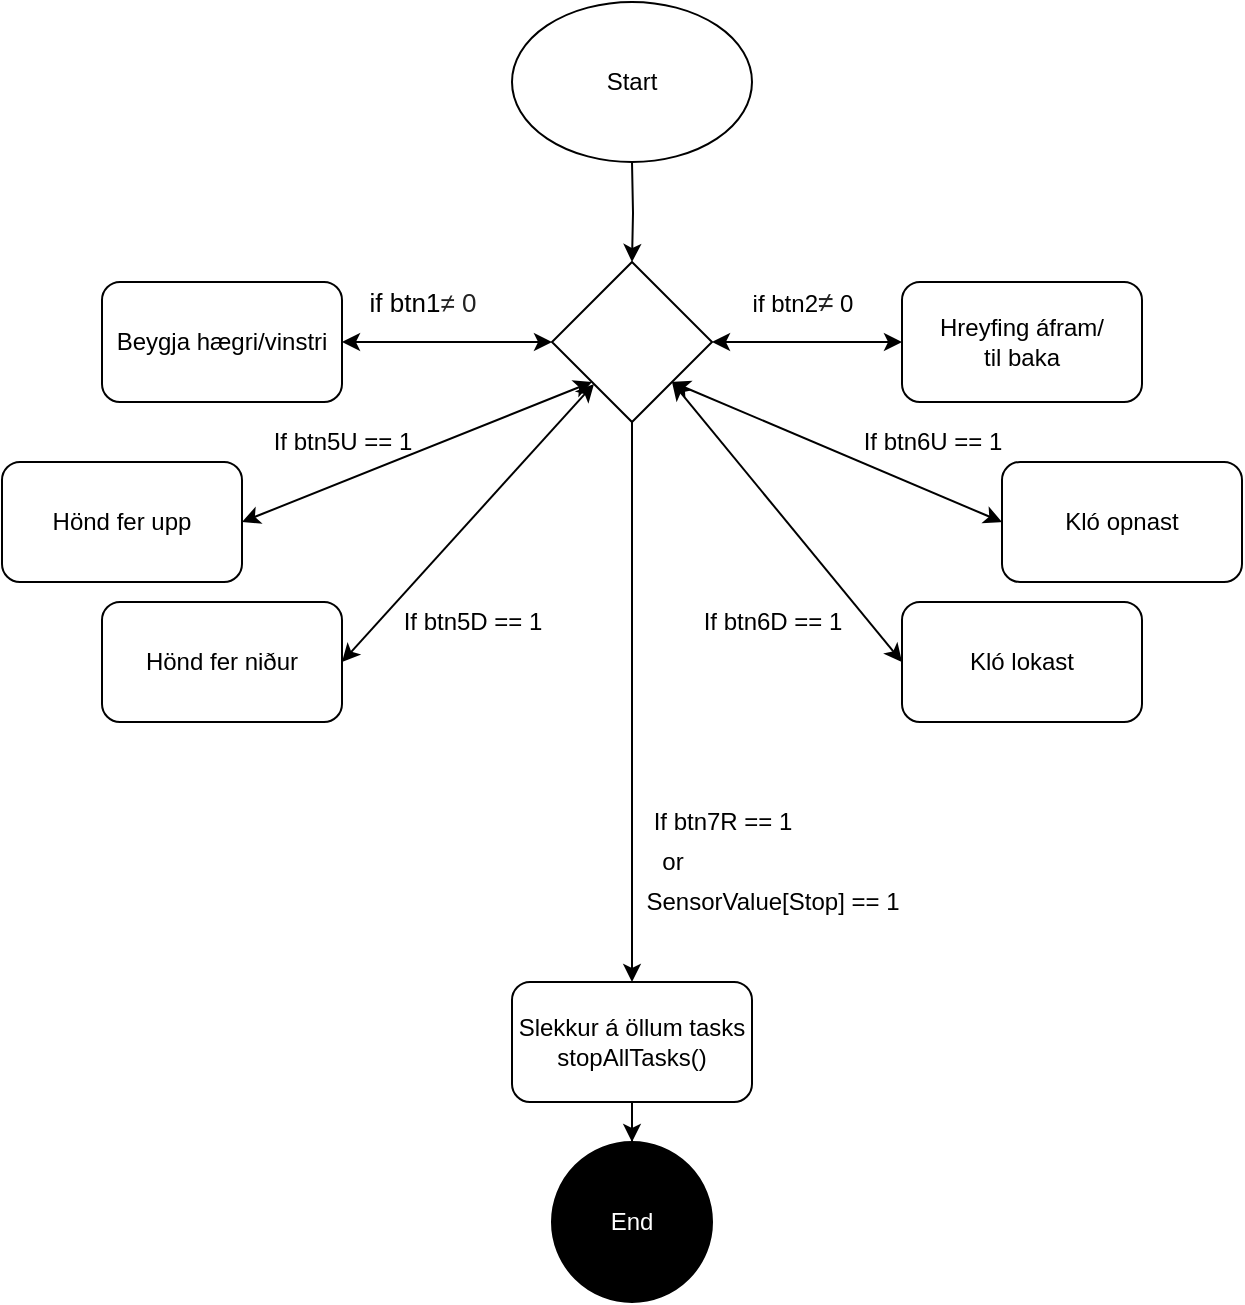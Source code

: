 <mxfile version="13.8.8" type="device"><diagram id="pdk0bqyQ1a_13Zu_mrM1" name="Page-1"><mxGraphModel dx="1422" dy="737" grid="1" gridSize="10" guides="1" tooltips="1" connect="1" arrows="1" fold="1" page="1" pageScale="1" pageWidth="850" pageHeight="1100" math="0" shadow="0"><root><mxCell id="0"/><mxCell id="1" parent="0"/><mxCell id="UEqmAo0o0r0mMk_4MGLI-3" style="edgeStyle=orthogonalEdgeStyle;rounded=0;orthogonalLoop=1;jettySize=auto;html=1;" edge="1" parent="1" target="UEqmAo0o0r0mMk_4MGLI-2"><mxGeometry relative="1" as="geometry"><mxPoint x="425" y="170" as="sourcePoint"/></mxGeometry></mxCell><mxCell id="UEqmAo0o0r0mMk_4MGLI-13" style="edgeStyle=orthogonalEdgeStyle;rounded=0;orthogonalLoop=1;jettySize=auto;html=1;" edge="1" parent="1" source="UEqmAo0o0r0mMk_4MGLI-2"><mxGeometry relative="1" as="geometry"><mxPoint x="425" y="580" as="targetPoint"/></mxGeometry></mxCell><mxCell id="UEqmAo0o0r0mMk_4MGLI-2" value="" style="rhombus;whiteSpace=wrap;html=1;" vertex="1" parent="1"><mxGeometry x="385" y="220" width="80" height="80" as="geometry"/></mxCell><mxCell id="UEqmAo0o0r0mMk_4MGLI-4" value="" style="endArrow=classic;startArrow=classic;html=1;entryX=1;entryY=0.5;entryDx=0;entryDy=0;" edge="1" parent="1" target="UEqmAo0o0r0mMk_4MGLI-2"><mxGeometry width="50" height="50" relative="1" as="geometry"><mxPoint x="560" y="260" as="sourcePoint"/><mxPoint x="450" y="380" as="targetPoint"/></mxGeometry></mxCell><mxCell id="UEqmAo0o0r0mMk_4MGLI-5" value="Start" style="ellipse;whiteSpace=wrap;html=1;" vertex="1" parent="1"><mxGeometry x="365" y="90" width="120" height="80" as="geometry"/></mxCell><mxCell id="UEqmAo0o0r0mMk_4MGLI-6" value="Hreyfing áfram/&lt;br&gt;til baka" style="rounded=1;whiteSpace=wrap;html=1;" vertex="1" parent="1"><mxGeometry x="560" y="230" width="120" height="60" as="geometry"/></mxCell><mxCell id="UEqmAo0o0r0mMk_4MGLI-7" value="if btn2&lt;span style=&quot;color: rgb(34 , 34 , 34) ; font-family: &amp;#34;arial&amp;#34; , sans-serif ; font-size: 14px ; text-align: left ; background-color: rgb(255 , 255 , 255)&quot;&gt;≠&lt;/span&gt;&amp;nbsp;0" style="text;html=1;align=center;verticalAlign=middle;resizable=0;points=[];autosize=1;" vertex="1" parent="1"><mxGeometry x="475" y="230" width="70" height="20" as="geometry"/></mxCell><mxCell id="UEqmAo0o0r0mMk_4MGLI-8" value="" style="endArrow=classic;startArrow=classic;html=1;entryX=0;entryY=0.5;entryDx=0;entryDy=0;" edge="1" parent="1" target="UEqmAo0o0r0mMk_4MGLI-2"><mxGeometry width="50" height="50" relative="1" as="geometry"><mxPoint x="280" y="260" as="sourcePoint"/><mxPoint x="450" y="370" as="targetPoint"/></mxGeometry></mxCell><mxCell id="UEqmAo0o0r0mMk_4MGLI-9" value="Beygja hægri/vinstri" style="rounded=1;whiteSpace=wrap;html=1;" vertex="1" parent="1"><mxGeometry x="160" y="230" width="120" height="60" as="geometry"/></mxCell><mxCell id="UEqmAo0o0r0mMk_4MGLI-10" value="&lt;font style=&quot;font-size: 13px&quot;&gt;if btn1&lt;span style=&quot;color: rgb(34 , 34 , 34) ; font-family: &amp;#34;arial&amp;#34; , sans-serif ; text-align: left ; background-color: rgb(255 , 255 , 255)&quot;&gt;≠ 0&lt;/span&gt;&lt;/font&gt;" style="text;html=1;align=center;verticalAlign=middle;resizable=0;points=[];autosize=1;" vertex="1" parent="1"><mxGeometry x="285" y="230" width="70" height="20" as="geometry"/></mxCell><mxCell id="UEqmAo0o0r0mMk_4MGLI-11" value="" style="endArrow=classic;startArrow=classic;html=1;entryX=0;entryY=1;entryDx=0;entryDy=0;" edge="1" parent="1" target="UEqmAo0o0r0mMk_4MGLI-2"><mxGeometry width="50" height="50" relative="1" as="geometry"><mxPoint x="230" y="350" as="sourcePoint"/><mxPoint x="450" y="370" as="targetPoint"/></mxGeometry></mxCell><mxCell id="UEqmAo0o0r0mMk_4MGLI-16" style="edgeStyle=orthogonalEdgeStyle;rounded=0;orthogonalLoop=1;jettySize=auto;html=1;" edge="1" parent="1" source="UEqmAo0o0r0mMk_4MGLI-15" target="UEqmAo0o0r0mMk_4MGLI-17"><mxGeometry relative="1" as="geometry"><mxPoint x="425" y="700" as="targetPoint"/></mxGeometry></mxCell><mxCell id="UEqmAo0o0r0mMk_4MGLI-15" value="Slekkur á öllum tasks&lt;br&gt;stopAllTasks()" style="rounded=1;whiteSpace=wrap;html=1;" vertex="1" parent="1"><mxGeometry x="365" y="580" width="120" height="60" as="geometry"/></mxCell><mxCell id="UEqmAo0o0r0mMk_4MGLI-17" value="&lt;font color=&quot;#ffffff&quot;&gt;End&lt;/font&gt;" style="ellipse;whiteSpace=wrap;html=1;aspect=fixed;fillColor=#000000;" vertex="1" parent="1"><mxGeometry x="385" y="660" width="80" height="80" as="geometry"/></mxCell><mxCell id="UEqmAo0o0r0mMk_4MGLI-18" value="If btn7R == 1" style="text;html=1;align=center;verticalAlign=middle;resizable=0;points=[];autosize=1;" vertex="1" parent="1"><mxGeometry x="430" y="490" width="80" height="20" as="geometry"/></mxCell><mxCell id="UEqmAo0o0r0mMk_4MGLI-19" value="or" style="text;html=1;align=center;verticalAlign=middle;resizable=0;points=[];autosize=1;" vertex="1" parent="1"><mxGeometry x="430" y="510" width="30" height="20" as="geometry"/></mxCell><mxCell id="UEqmAo0o0r0mMk_4MGLI-20" value="SensorValue[Stop] == 1" style="text;html=1;align=center;verticalAlign=middle;resizable=0;points=[];autosize=1;" vertex="1" parent="1"><mxGeometry x="425" y="530" width="140" height="20" as="geometry"/></mxCell><mxCell id="UEqmAo0o0r0mMk_4MGLI-23" value="" style="endArrow=classic;startArrow=classic;html=1;" edge="1" parent="1" target="UEqmAo0o0r0mMk_4MGLI-2"><mxGeometry width="50" height="50" relative="1" as="geometry"><mxPoint x="280" y="420" as="sourcePoint"/><mxPoint x="450" y="370" as="targetPoint"/></mxGeometry></mxCell><mxCell id="UEqmAo0o0r0mMk_4MGLI-24" value="" style="endArrow=classic;startArrow=classic;html=1;entryX=1;entryY=1;entryDx=0;entryDy=0;exitX=0;exitY=0.5;exitDx=0;exitDy=0;" edge="1" parent="1" source="UEqmAo0o0r0mMk_4MGLI-31" target="UEqmAo0o0r0mMk_4MGLI-2"><mxGeometry width="50" height="50" relative="1" as="geometry"><mxPoint x="560" y="410" as="sourcePoint"/><mxPoint x="450" y="370" as="targetPoint"/></mxGeometry></mxCell><mxCell id="UEqmAo0o0r0mMk_4MGLI-25" value="" style="endArrow=classic;startArrow=classic;html=1;entryX=1;entryY=1;entryDx=0;entryDy=0;exitX=0;exitY=0.5;exitDx=0;exitDy=0;" edge="1" parent="1" source="UEqmAo0o0r0mMk_4MGLI-30" target="UEqmAo0o0r0mMk_4MGLI-2"><mxGeometry width="50" height="50" relative="1" as="geometry"><mxPoint x="610" y="340" as="sourcePoint"/><mxPoint x="450" y="370" as="targetPoint"/></mxGeometry></mxCell><mxCell id="UEqmAo0o0r0mMk_4MGLI-26" value="Hönd fer upp" style="rounded=1;whiteSpace=wrap;html=1;fillColor=#FFFFFF;" vertex="1" parent="1"><mxGeometry x="110" y="320" width="120" height="60" as="geometry"/></mxCell><mxCell id="UEqmAo0o0r0mMk_4MGLI-27" value="If btn5U == 1" style="text;html=1;align=center;verticalAlign=middle;resizable=0;points=[];autosize=1;" vertex="1" parent="1"><mxGeometry x="240" y="300" width="80" height="20" as="geometry"/></mxCell><mxCell id="UEqmAo0o0r0mMk_4MGLI-28" value="Hönd fer niður" style="rounded=1;whiteSpace=wrap;html=1;fillColor=#FFFFFF;" vertex="1" parent="1"><mxGeometry x="160" y="390" width="120" height="60" as="geometry"/></mxCell><mxCell id="UEqmAo0o0r0mMk_4MGLI-29" value="If btn5D == 1" style="text;html=1;align=center;verticalAlign=middle;resizable=0;points=[];autosize=1;" vertex="1" parent="1"><mxGeometry x="305" y="390" width="80" height="20" as="geometry"/></mxCell><mxCell id="UEqmAo0o0r0mMk_4MGLI-30" value="Kló opnast" style="rounded=1;whiteSpace=wrap;html=1;fillColor=#FFFFFF;" vertex="1" parent="1"><mxGeometry x="610" y="320" width="120" height="60" as="geometry"/></mxCell><mxCell id="UEqmAo0o0r0mMk_4MGLI-31" value="Kló lokast" style="rounded=1;whiteSpace=wrap;html=1;fillColor=#FFFFFF;" vertex="1" parent="1"><mxGeometry x="560" y="390" width="120" height="60" as="geometry"/></mxCell><mxCell id="UEqmAo0o0r0mMk_4MGLI-32" value="If btn6U == 1" style="text;html=1;align=center;verticalAlign=middle;resizable=0;points=[];autosize=1;" vertex="1" parent="1"><mxGeometry x="535" y="300" width="80" height="20" as="geometry"/></mxCell><mxCell id="UEqmAo0o0r0mMk_4MGLI-33" value="If btn6D == 1" style="text;html=1;align=center;verticalAlign=middle;resizable=0;points=[];autosize=1;" vertex="1" parent="1"><mxGeometry x="455" y="390" width="80" height="20" as="geometry"/></mxCell></root></mxGraphModel></diagram></mxfile>